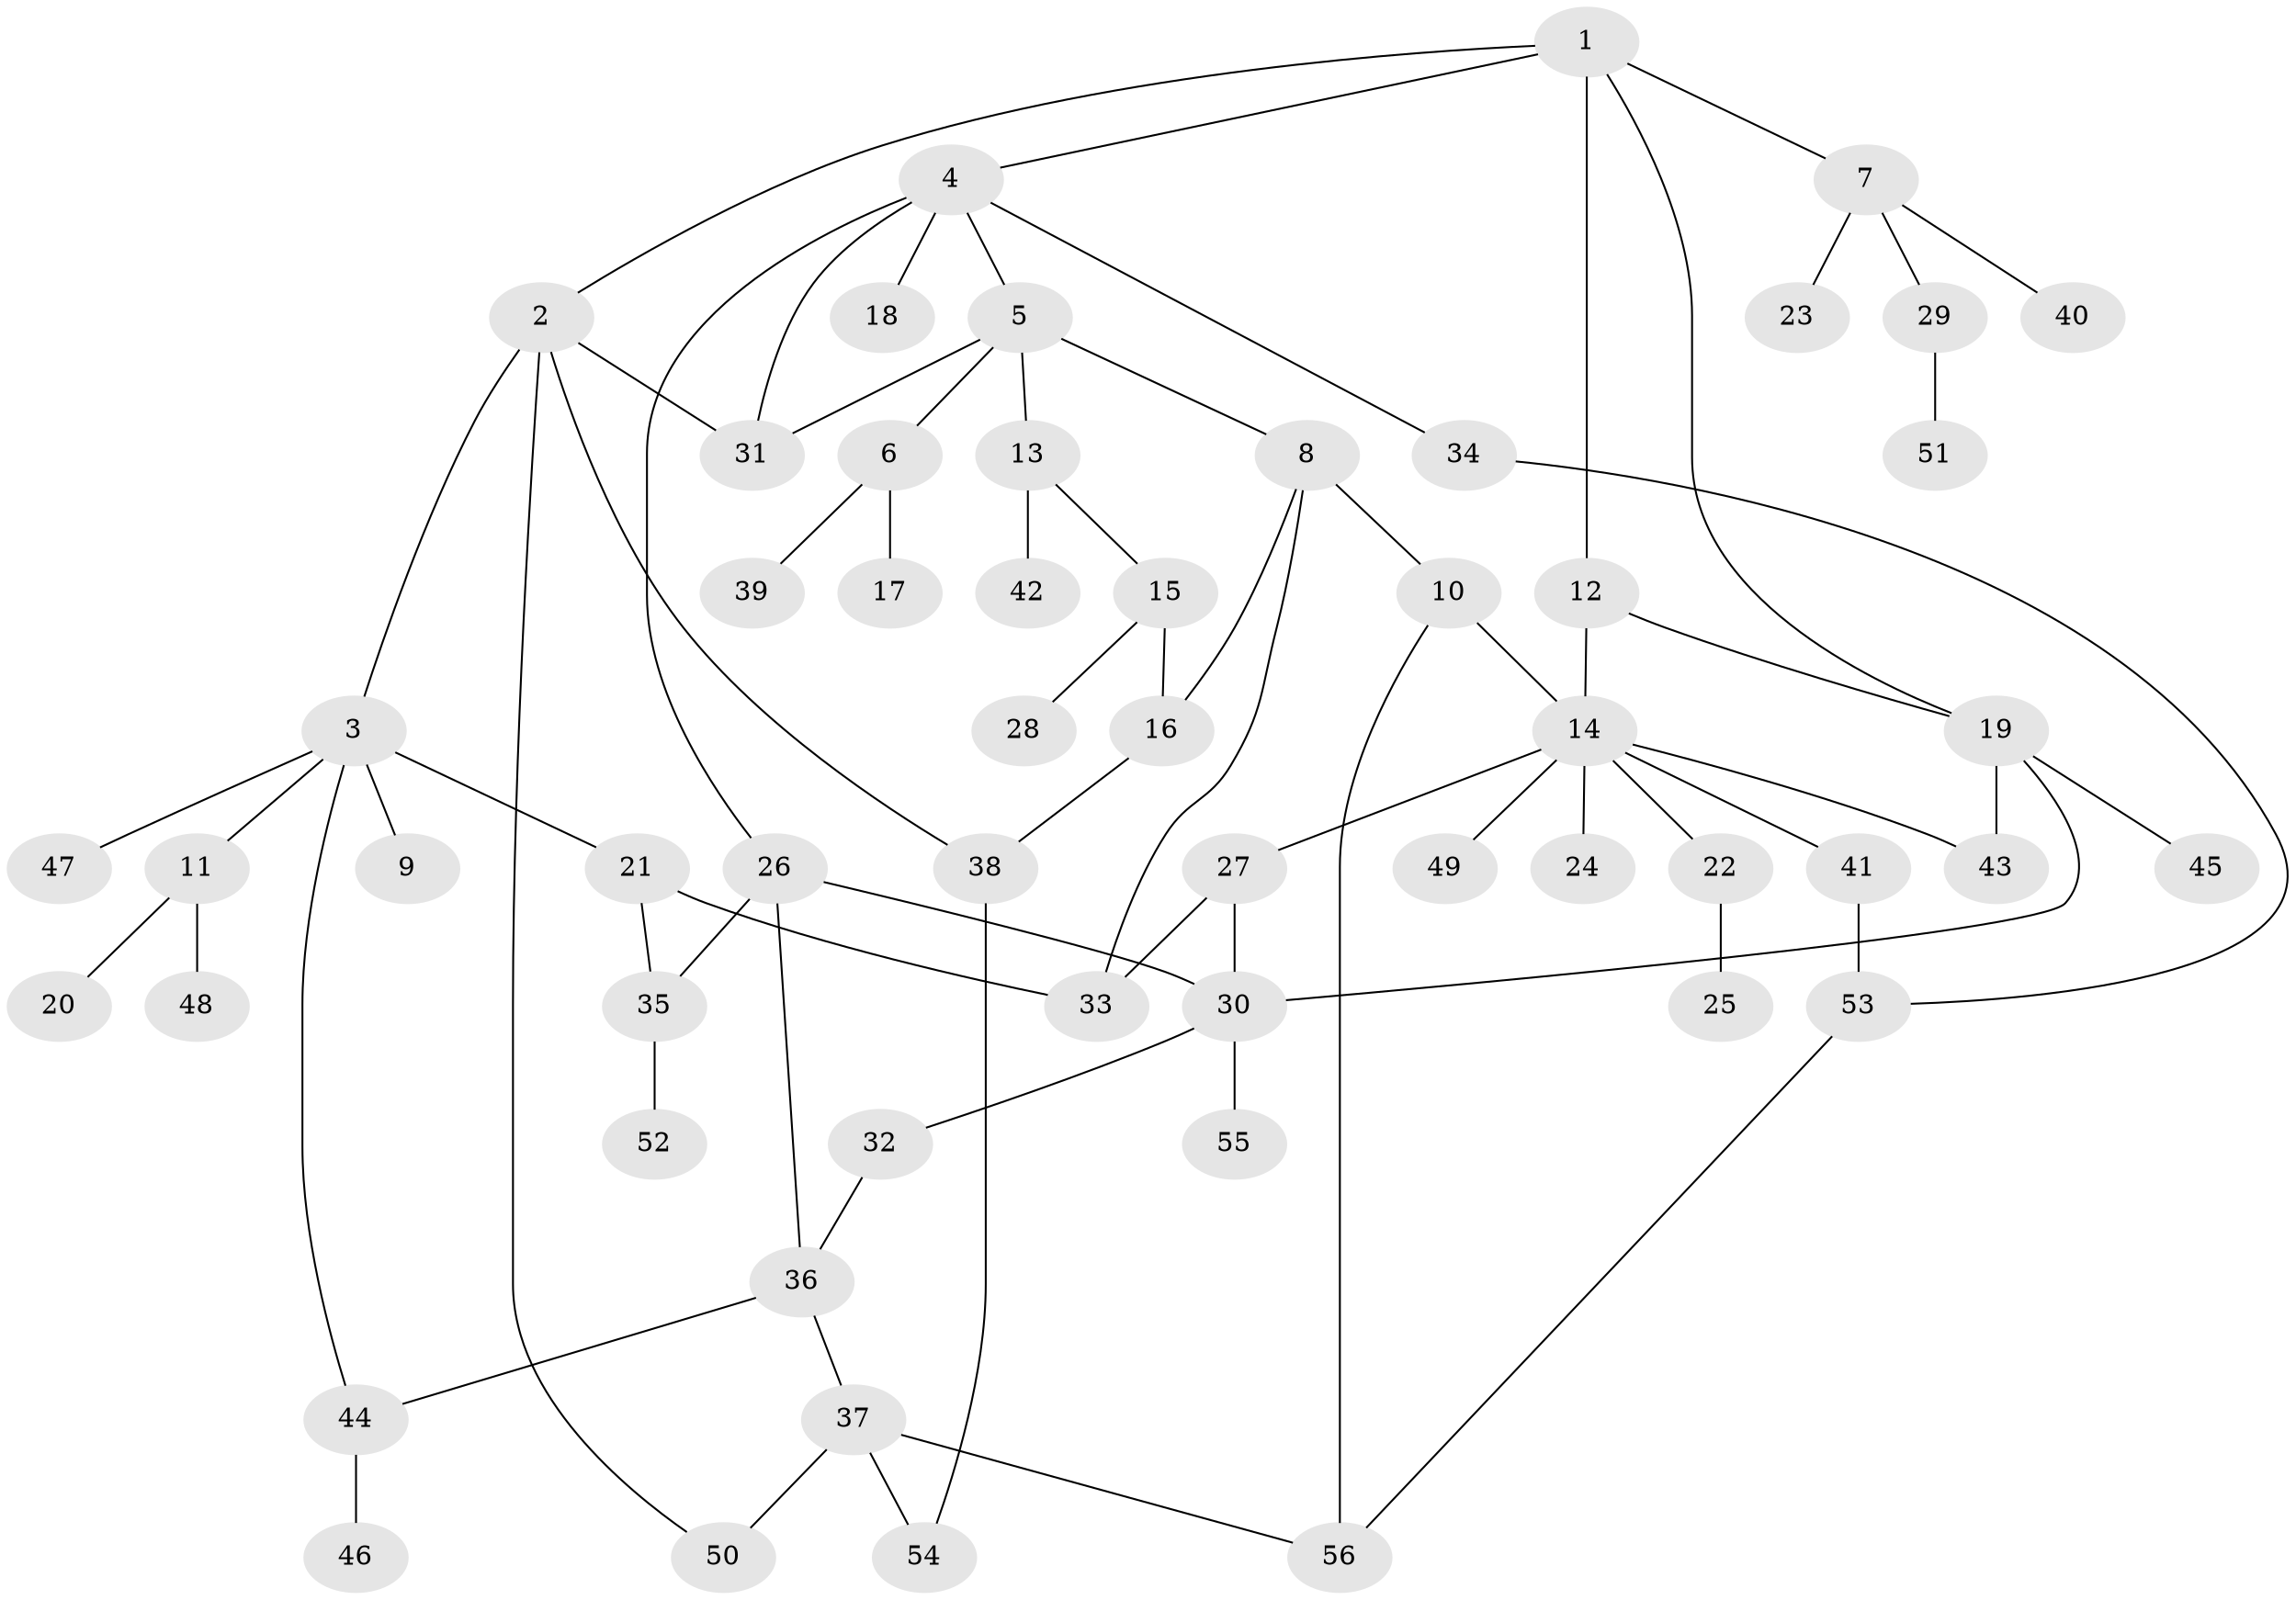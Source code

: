 // coarse degree distribution, {5: 0.05405405405405406, 7: 0.08108108108108109, 6: 0.08108108108108109, 2: 0.16216216216216217, 3: 0.13513513513513514, 1: 0.3783783783783784, 4: 0.10810810810810811}
// Generated by graph-tools (version 1.1) at 2025/23/03/03/25 07:23:32]
// undirected, 56 vertices, 74 edges
graph export_dot {
graph [start="1"]
  node [color=gray90,style=filled];
  1;
  2;
  3;
  4;
  5;
  6;
  7;
  8;
  9;
  10;
  11;
  12;
  13;
  14;
  15;
  16;
  17;
  18;
  19;
  20;
  21;
  22;
  23;
  24;
  25;
  26;
  27;
  28;
  29;
  30;
  31;
  32;
  33;
  34;
  35;
  36;
  37;
  38;
  39;
  40;
  41;
  42;
  43;
  44;
  45;
  46;
  47;
  48;
  49;
  50;
  51;
  52;
  53;
  54;
  55;
  56;
  1 -- 2;
  1 -- 4;
  1 -- 7;
  1 -- 12;
  1 -- 19;
  2 -- 3;
  2 -- 38;
  2 -- 50;
  2 -- 31;
  3 -- 9;
  3 -- 11;
  3 -- 21;
  3 -- 47;
  3 -- 44;
  4 -- 5;
  4 -- 18;
  4 -- 26;
  4 -- 31;
  4 -- 34;
  5 -- 6;
  5 -- 8;
  5 -- 13;
  5 -- 31;
  6 -- 17;
  6 -- 39;
  7 -- 23;
  7 -- 29;
  7 -- 40;
  8 -- 10;
  8 -- 16;
  8 -- 33;
  10 -- 56;
  10 -- 14;
  11 -- 20;
  11 -- 48;
  12 -- 14;
  12 -- 19;
  13 -- 15;
  13 -- 42;
  14 -- 22;
  14 -- 24;
  14 -- 27;
  14 -- 41;
  14 -- 49;
  14 -- 43;
  15 -- 28;
  15 -- 16;
  16 -- 38;
  19 -- 30;
  19 -- 43;
  19 -- 45;
  21 -- 33;
  21 -- 35;
  22 -- 25;
  26 -- 36;
  26 -- 35;
  26 -- 30;
  27 -- 33;
  27 -- 30;
  29 -- 51;
  30 -- 32;
  30 -- 55;
  32 -- 36;
  34 -- 53;
  35 -- 52;
  36 -- 37;
  36 -- 44;
  37 -- 56;
  37 -- 54;
  37 -- 50;
  38 -- 54;
  41 -- 53;
  44 -- 46;
  53 -- 56;
}

